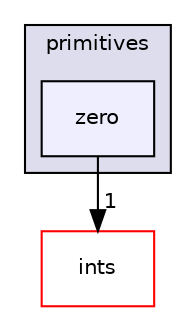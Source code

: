 digraph "src/OpenFOAM/primitives/zero" {
  bgcolor=transparent;
  compound=true
  node [ fontsize="10", fontname="Helvetica"];
  edge [ labelfontsize="10", labelfontname="Helvetica"];
  subgraph clusterdir_3e50f45338116b169052b428016851aa {
    graph [ bgcolor="#ddddee", pencolor="black", label="primitives" fontname="Helvetica", fontsize="10", URL="dir_3e50f45338116b169052b428016851aa.html"]
  dir_2de54a351530e9f436fe9bce6ce952a7 [shape=box, label="zero", style="filled", fillcolor="#eeeeff", pencolor="black", URL="dir_2de54a351530e9f436fe9bce6ce952a7.html"];
  }
  dir_086c067a0e64eeb439d30ae0c44248d8 [shape=box label="ints" color="red" URL="dir_086c067a0e64eeb439d30ae0c44248d8.html"];
  dir_2de54a351530e9f436fe9bce6ce952a7->dir_086c067a0e64eeb439d30ae0c44248d8 [headlabel="1", labeldistance=1.5 headhref="dir_002436_002357.html"];
}
